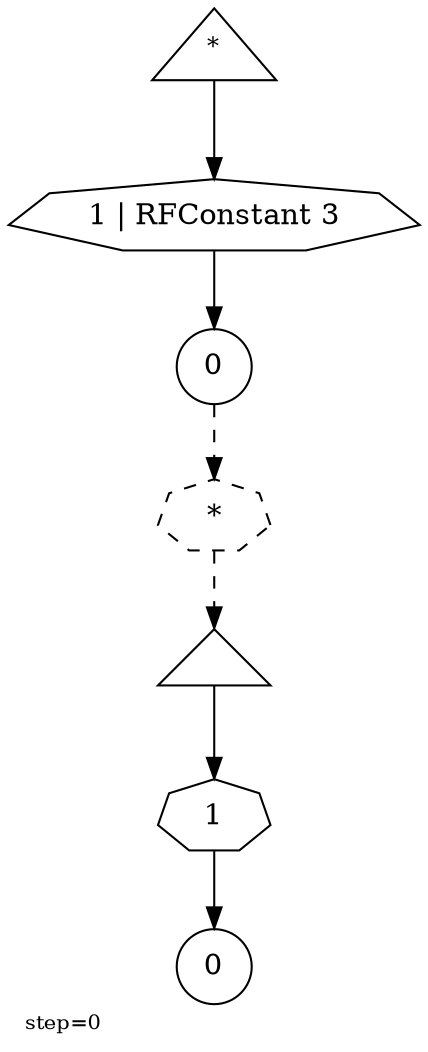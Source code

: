digraph {
  graph  [labelloc=bottom,labeljust=left,fontsize="10",label="step=0"];
  "310" [shape=triangle,peripheries="1",label="",labelfontcolor=black,color=black];
  "311" [shape=triangle,peripheries="1",label=<<SUP>*</SUP>>,labelfontcolor=black,color=black];
  "312" [shape=circle,peripheries="1",label=<0>,labelfontcolor=black,color=black];
  "314" [shape=circle,peripheries="1",label=<0>,labelfontcolor=black,color=black];
  "313" [label=<1 | RFConstant 3>,peripheries="1",color=black,shape=septagon];
  "311" -> "313" [color=black];
  "313" -> "312" [color=black];
  "315" [label=<1>,peripheries="1",color=black,shape=septagon];
  "310" -> "315" [color=black];
  "315" -> "314" [color=black];
  "316" [label=<*>,peripheries="1",color=black,style=dashed,shape=septagon];
  "312" -> "316" [style=dashed,color=black];
  "316" -> "310" [style=dashed,color=black];
}